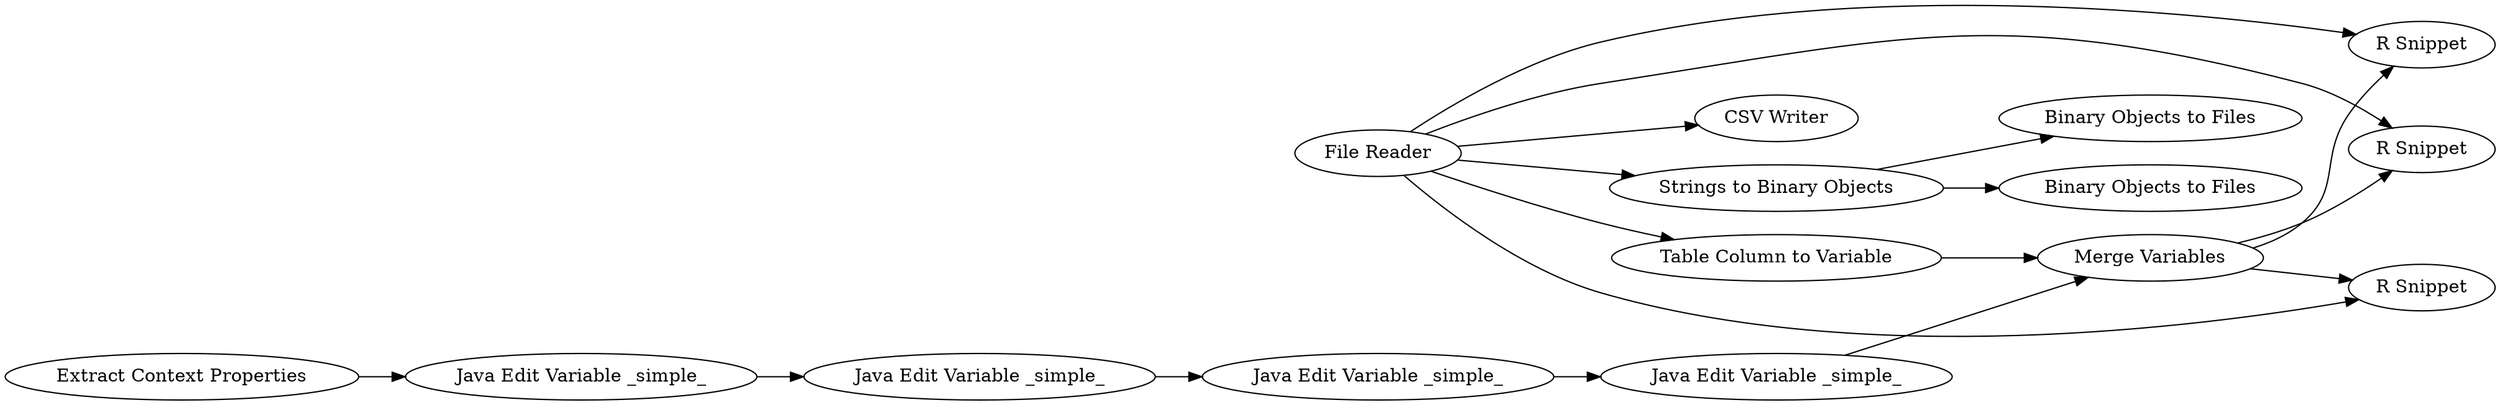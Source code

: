 digraph {
	"-4483225848365484631_416" [label="Java Edit Variable _simple_"]
	"-4483225848365484631_409" [label="Table Column to Variable"]
	"-4483225848365484631_417" [label="Binary Objects to Files"]
	"-4483225848365484631_405" [label="Extract Context Properties"]
	"-4483225848365484631_1" [label="File Reader"]
	"-4483225848365484631_408" [label="Java Edit Variable _simple_"]
	"-4483225848365484631_269" [label="R Snippet"]
	"-4483225848365484631_411" [label="R Snippet"]
	"-4483225848365484631_415" [label="R Snippet"]
	"-4483225848365484631_406" [label="Java Edit Variable _simple_"]
	"-4483225848365484631_414" [label="CSV Writer"]
	"-4483225848365484631_413" [label="Binary Objects to Files"]
	"-4483225848365484631_407" [label="Merge Variables"]
	"-4483225848365484631_412" [label="Java Edit Variable _simple_"]
	"-4483225848365484631_2" [label="Strings to Binary Objects"]
	"-4483225848365484631_2" -> "-4483225848365484631_413"
	"-4483225848365484631_1" -> "-4483225848365484631_2"
	"-4483225848365484631_405" -> "-4483225848365484631_406"
	"-4483225848365484631_1" -> "-4483225848365484631_269"
	"-4483225848365484631_407" -> "-4483225848365484631_415"
	"-4483225848365484631_1" -> "-4483225848365484631_414"
	"-4483225848365484631_1" -> "-4483225848365484631_409"
	"-4483225848365484631_416" -> "-4483225848365484631_408"
	"-4483225848365484631_2" -> "-4483225848365484631_417"
	"-4483225848365484631_409" -> "-4483225848365484631_407"
	"-4483225848365484631_1" -> "-4483225848365484631_411"
	"-4483225848365484631_407" -> "-4483225848365484631_269"
	"-4483225848365484631_408" -> "-4483225848365484631_412"
	"-4483225848365484631_407" -> "-4483225848365484631_411"
	"-4483225848365484631_406" -> "-4483225848365484631_416"
	"-4483225848365484631_412" -> "-4483225848365484631_407"
	"-4483225848365484631_1" -> "-4483225848365484631_415"
	rankdir=LR
}
